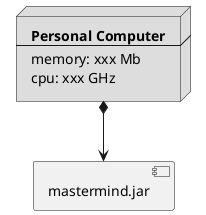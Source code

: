 @startuml deployment

node computer #DDDDDD [
    <b>Personal Computer
    ----
    memory: xxx Mb
    cpu: xxx GHz
]

component mastermind.jar

computer *--> mastermind.jar

@enduml